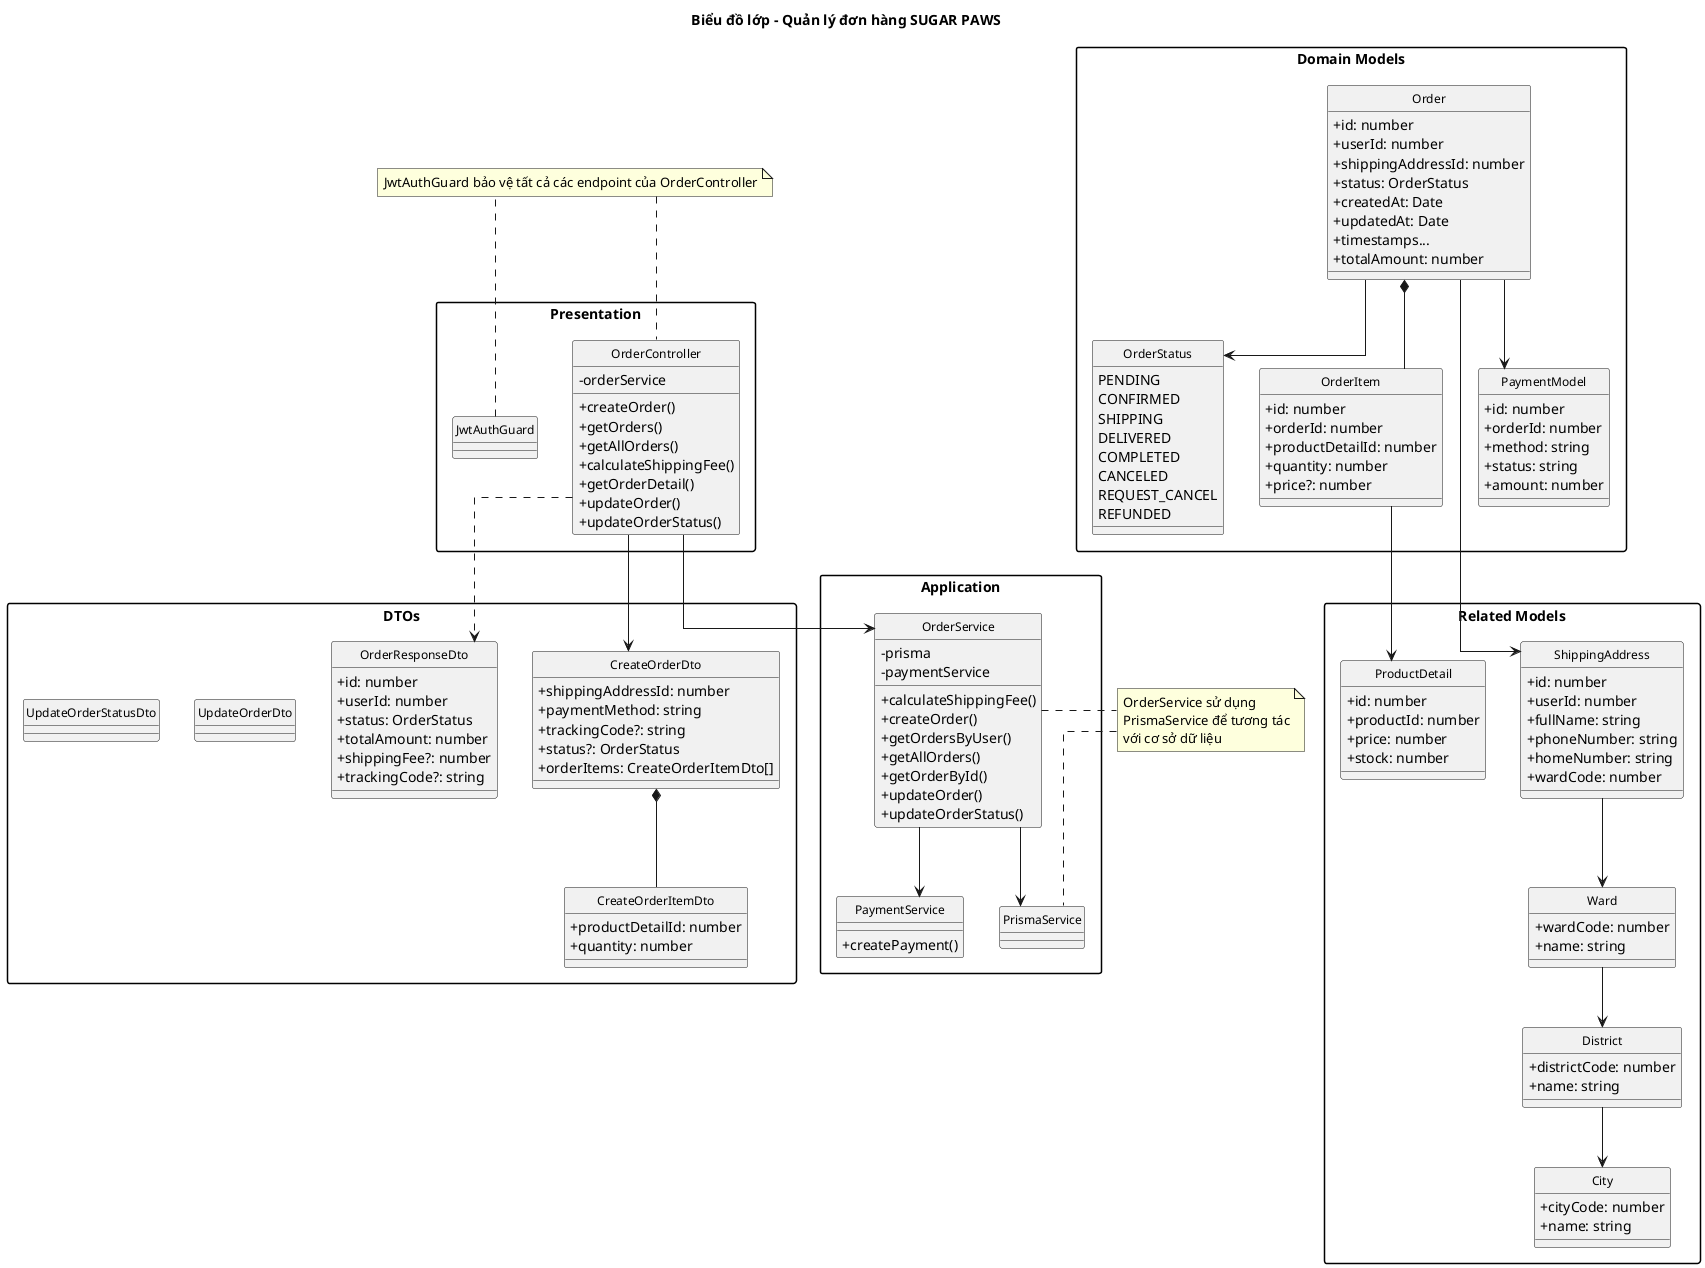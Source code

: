 @startuml
skinparam packageStyle rectangle
skinparam linetype ortho
title Biểu đồ lớp - Quản lý đơn hàng SUGAR PAWS

' Sử dụng layout nhỏ gọn hơn
skinparam classAttributeIconSize 0
skinparam classFontSize 12
skinparam packageFontSize 14
hide circle

' Chia thành các package để tổ chức tốt hơn
package "Presentation" {
  class OrderController {
    -orderService
    +createOrder()
    +getOrders()
    +getAllOrders()
    +calculateShippingFee()
    +getOrderDetail()
    +updateOrder()
    +updateOrderStatus()
  }
  
  class JwtAuthGuard
}

package "DTOs" {
  class CreateOrderDto {
    +shippingAddressId: number
    +paymentMethod: string
    +trackingCode?: string
    +status?: OrderStatus
    +orderItems: CreateOrderItemDto[]
  }
  
  class CreateOrderItemDto {
    +productDetailId: number
    +quantity: number
  }
  
  class OrderResponseDto {
    +id: number
    +userId: number
    +status: OrderStatus
    +totalAmount: number
    +shippingFee?: number
    +trackingCode?: string
  }
  
  class UpdateOrderDto
  class UpdateOrderStatusDto
}

package "Application" {
  class OrderService {
    -prisma
    -paymentService
    +calculateShippingFee()
    +createOrder()
    +getOrdersByUser()
    +getAllOrders()
    +getOrderById()
    +updateOrder()
    +updateOrderStatus()
  }
  
  class PaymentService {
    +createPayment()
  }
  
  class PrismaService
}

package "Domain Models" {
  enum OrderStatus {
    PENDING
    CONFIRMED
    SHIPPING
    DELIVERED
    COMPLETED
    CANCELED
    REQUEST_CANCEL
    REFUNDED
  }
  
  class Order {
    +id: number
    +userId: number
    +shippingAddressId: number
    +status: OrderStatus
    +createdAt: Date
    +updatedAt: Date
    +timestamps...
    +totalAmount: number
  }
  
  class OrderItem {
    +id: number
    +orderId: number
    +productDetailId: number
    +quantity: number
    +price?: number
  }
  
  class PaymentModel {
    +id: number
    +orderId: number
    +method: string
    +status: string
    +amount: number
  }
}

package "Related Models" {
  class ShippingAddress {
    +id: number
    +userId: number
    +fullName: string
    +phoneNumber: string
    +homeNumber: string
    +wardCode: number
  }
  
  class ProductDetail {
    +id: number
    +productId: number
    +price: number
    +stock: number
  }
  
  class Ward {
    +wardCode: number
    +name: string
  }
  
  class District {
    +districtCode: number
    +name: string
  }
  
  class City {
    +cityCode: number
    +name: string
  }
}

OrderController --> OrderService
OrderController --> CreateOrderDto
OrderController ..> OrderResponseDto

OrderService --> PrismaService
OrderService --> PaymentService

CreateOrderDto *-- CreateOrderItemDto

' Mối quan hệ domain model
Order *-- OrderItem
Order --> ShippingAddress
Order --> PaymentModel
Order --> OrderStatus

OrderItem --> ProductDetail

ShippingAddress --> Ward
Ward --> District
District --> City

' Sử dụng ghi chú để giải thích mối quan hệ
note "JwtAuthGuard bảo vệ tất cả các endpoint của OrderController" as N1
JwtAuthGuard .. N1
N1 .. OrderController

note "OrderService sử dụng\nPrismaService để tương tác\nvới cơ sở dữ liệu" as N2
OrderService .. N2
N2 .. PrismaService

@enduml